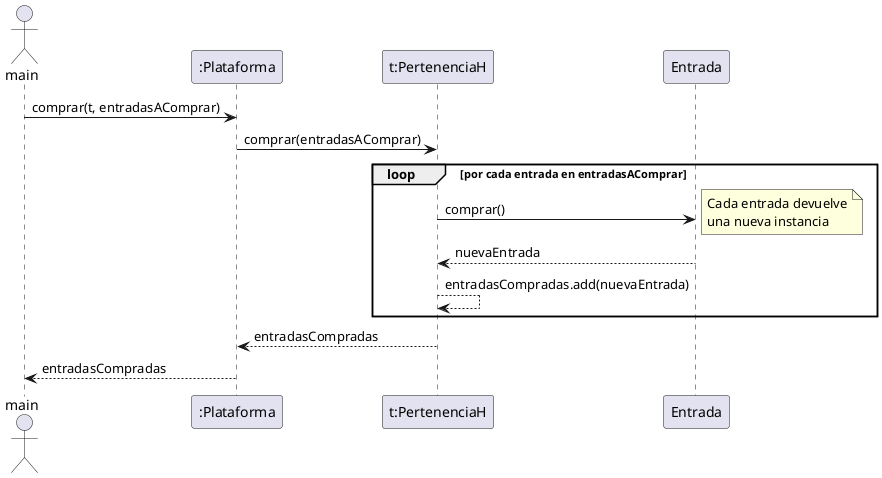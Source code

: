 @startuml


actor main
participant ":Plataforma" as plat
participant "t:PertenenciaH" as t
participant "Entrada" as entrada

main -> plat : comprar(t, entradasAComprar)
plat -> t : comprar(entradasAComprar)

loop por cada entrada en entradasAComprar
t -> entrada : comprar()
note right
Cada entrada devuelve
una nueva instancia
end note
entrada --> t : nuevaEntrada
t --> t : entradasCompradas.add(nuevaEntrada)

end
t --> plat : entradasCompradas

plat --> main : entradasCompradas




@enduml
